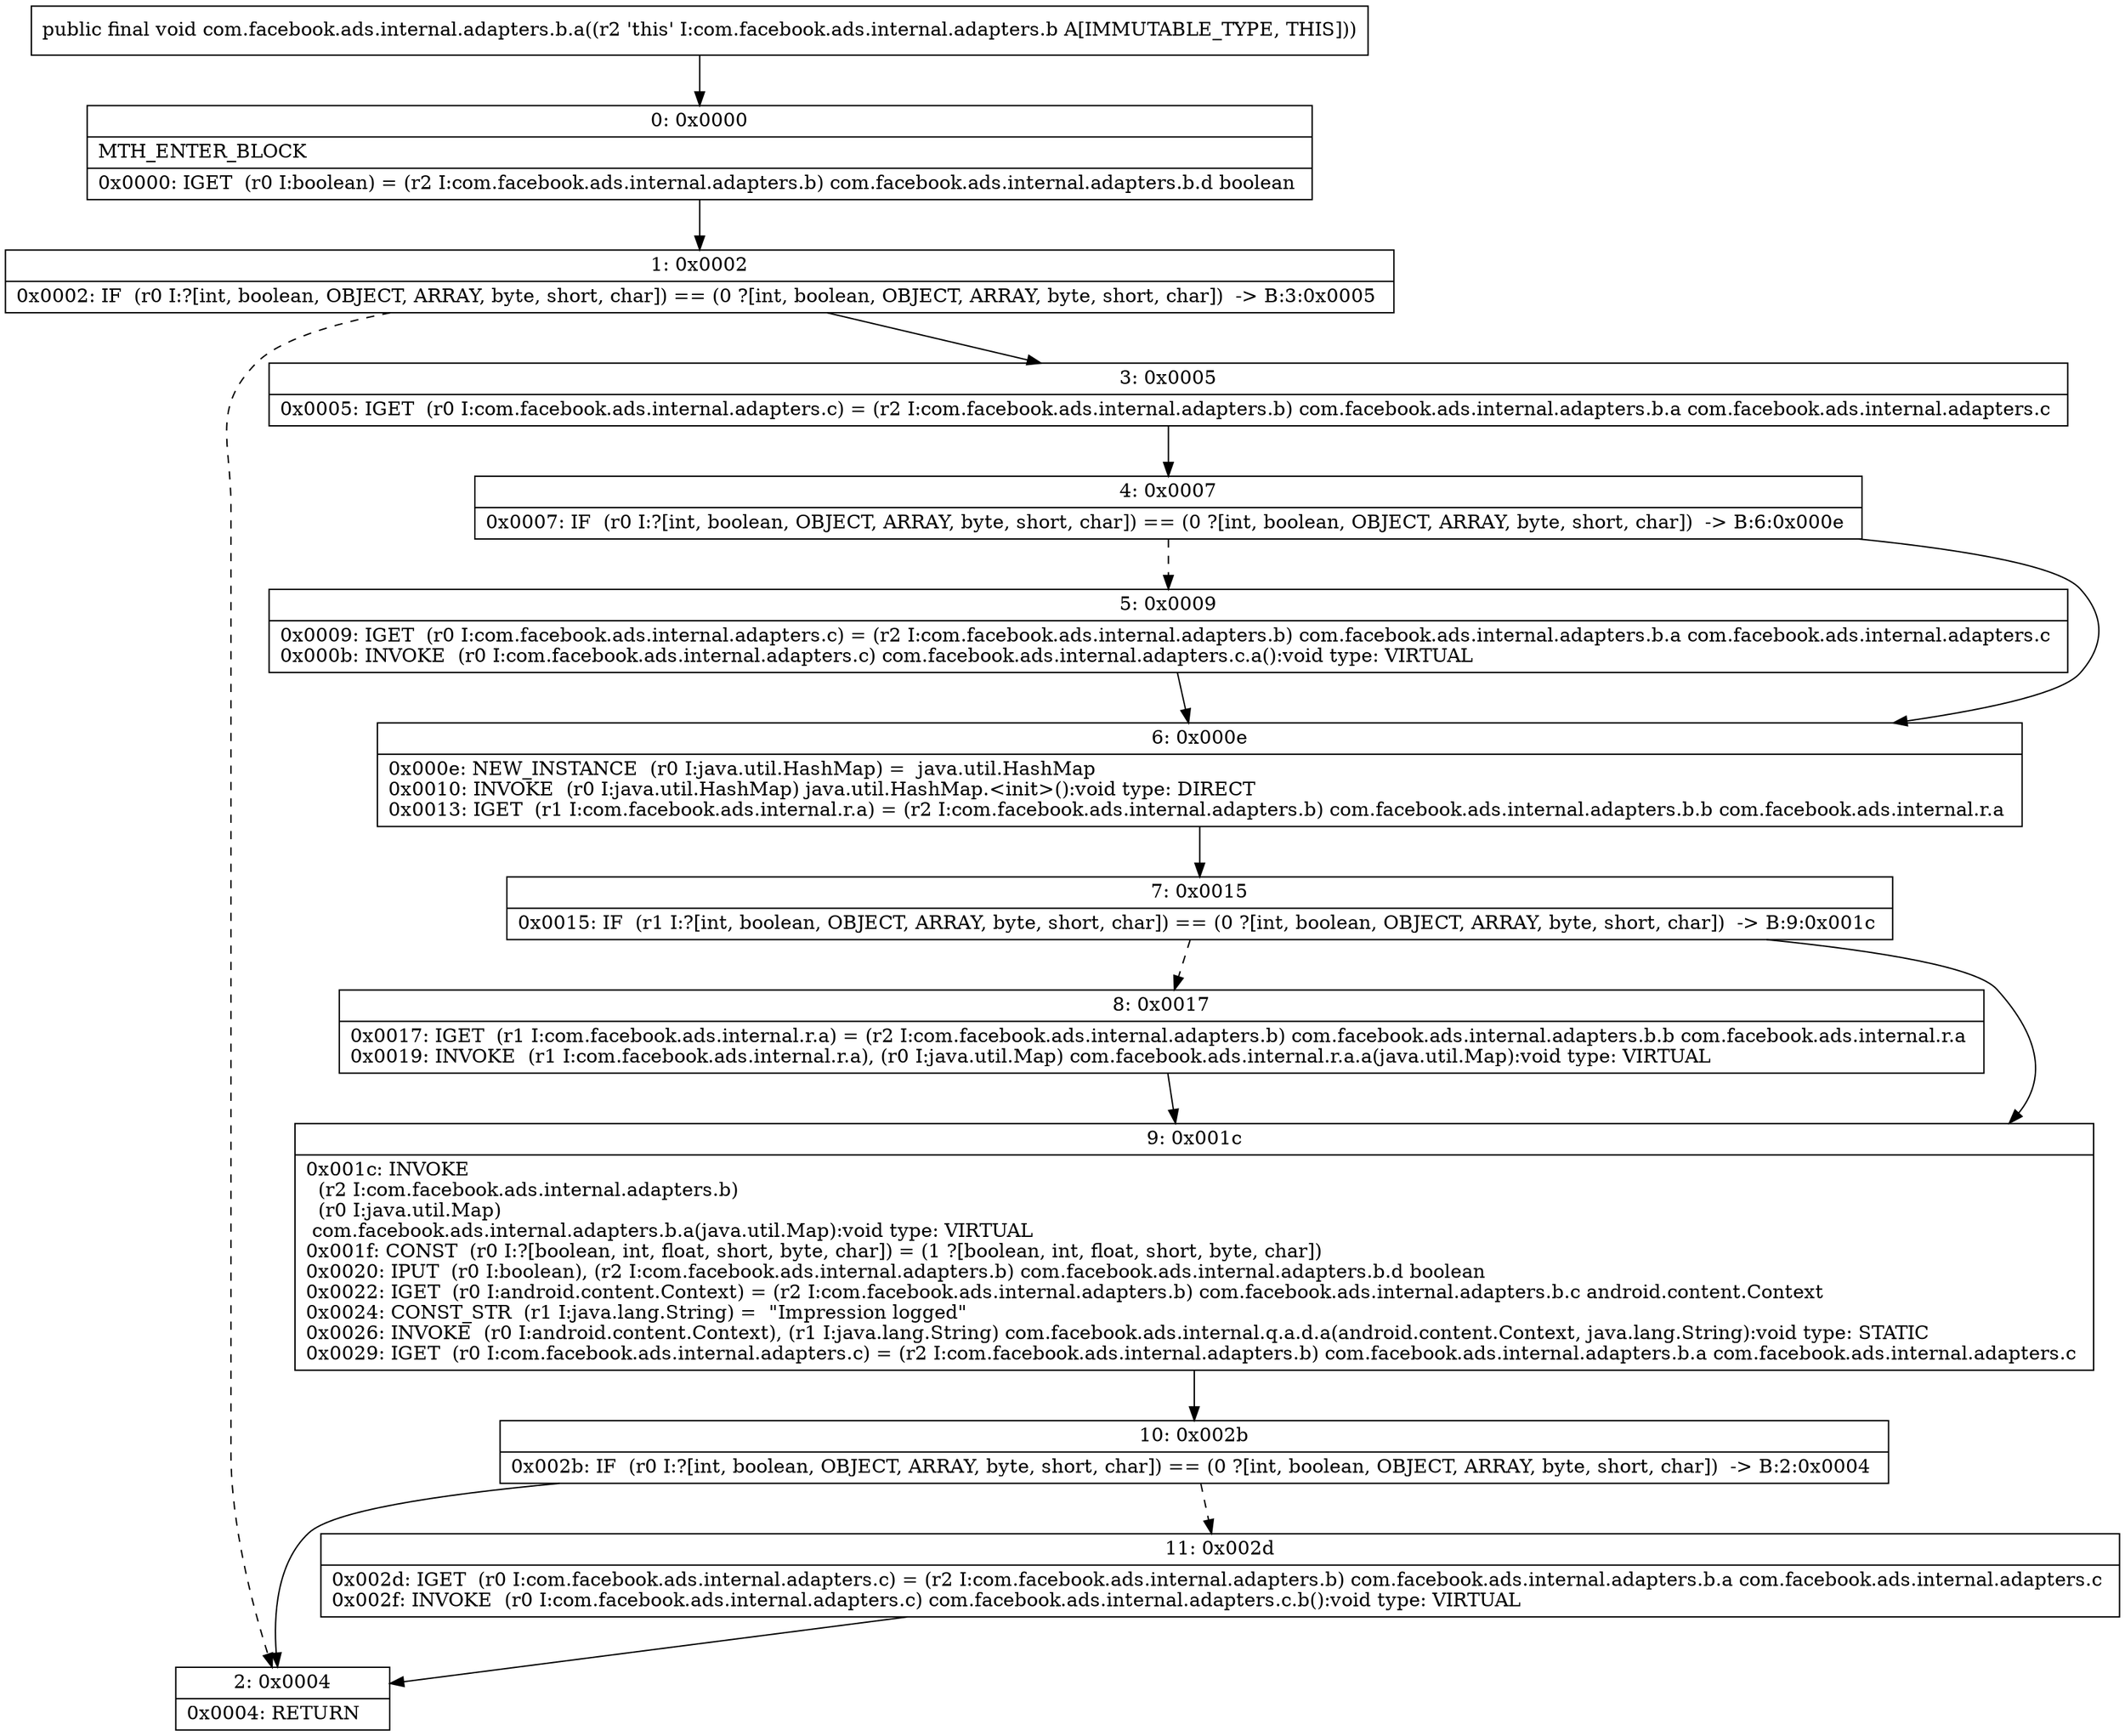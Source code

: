 digraph "CFG forcom.facebook.ads.internal.adapters.b.a()V" {
Node_0 [shape=record,label="{0\:\ 0x0000|MTH_ENTER_BLOCK\l|0x0000: IGET  (r0 I:boolean) = (r2 I:com.facebook.ads.internal.adapters.b) com.facebook.ads.internal.adapters.b.d boolean \l}"];
Node_1 [shape=record,label="{1\:\ 0x0002|0x0002: IF  (r0 I:?[int, boolean, OBJECT, ARRAY, byte, short, char]) == (0 ?[int, boolean, OBJECT, ARRAY, byte, short, char])  \-\> B:3:0x0005 \l}"];
Node_2 [shape=record,label="{2\:\ 0x0004|0x0004: RETURN   \l}"];
Node_3 [shape=record,label="{3\:\ 0x0005|0x0005: IGET  (r0 I:com.facebook.ads.internal.adapters.c) = (r2 I:com.facebook.ads.internal.adapters.b) com.facebook.ads.internal.adapters.b.a com.facebook.ads.internal.adapters.c \l}"];
Node_4 [shape=record,label="{4\:\ 0x0007|0x0007: IF  (r0 I:?[int, boolean, OBJECT, ARRAY, byte, short, char]) == (0 ?[int, boolean, OBJECT, ARRAY, byte, short, char])  \-\> B:6:0x000e \l}"];
Node_5 [shape=record,label="{5\:\ 0x0009|0x0009: IGET  (r0 I:com.facebook.ads.internal.adapters.c) = (r2 I:com.facebook.ads.internal.adapters.b) com.facebook.ads.internal.adapters.b.a com.facebook.ads.internal.adapters.c \l0x000b: INVOKE  (r0 I:com.facebook.ads.internal.adapters.c) com.facebook.ads.internal.adapters.c.a():void type: VIRTUAL \l}"];
Node_6 [shape=record,label="{6\:\ 0x000e|0x000e: NEW_INSTANCE  (r0 I:java.util.HashMap) =  java.util.HashMap \l0x0010: INVOKE  (r0 I:java.util.HashMap) java.util.HashMap.\<init\>():void type: DIRECT \l0x0013: IGET  (r1 I:com.facebook.ads.internal.r.a) = (r2 I:com.facebook.ads.internal.adapters.b) com.facebook.ads.internal.adapters.b.b com.facebook.ads.internal.r.a \l}"];
Node_7 [shape=record,label="{7\:\ 0x0015|0x0015: IF  (r1 I:?[int, boolean, OBJECT, ARRAY, byte, short, char]) == (0 ?[int, boolean, OBJECT, ARRAY, byte, short, char])  \-\> B:9:0x001c \l}"];
Node_8 [shape=record,label="{8\:\ 0x0017|0x0017: IGET  (r1 I:com.facebook.ads.internal.r.a) = (r2 I:com.facebook.ads.internal.adapters.b) com.facebook.ads.internal.adapters.b.b com.facebook.ads.internal.r.a \l0x0019: INVOKE  (r1 I:com.facebook.ads.internal.r.a), (r0 I:java.util.Map) com.facebook.ads.internal.r.a.a(java.util.Map):void type: VIRTUAL \l}"];
Node_9 [shape=record,label="{9\:\ 0x001c|0x001c: INVOKE  \l  (r2 I:com.facebook.ads.internal.adapters.b)\l  (r0 I:java.util.Map)\l com.facebook.ads.internal.adapters.b.a(java.util.Map):void type: VIRTUAL \l0x001f: CONST  (r0 I:?[boolean, int, float, short, byte, char]) = (1 ?[boolean, int, float, short, byte, char]) \l0x0020: IPUT  (r0 I:boolean), (r2 I:com.facebook.ads.internal.adapters.b) com.facebook.ads.internal.adapters.b.d boolean \l0x0022: IGET  (r0 I:android.content.Context) = (r2 I:com.facebook.ads.internal.adapters.b) com.facebook.ads.internal.adapters.b.c android.content.Context \l0x0024: CONST_STR  (r1 I:java.lang.String) =  \"Impression logged\" \l0x0026: INVOKE  (r0 I:android.content.Context), (r1 I:java.lang.String) com.facebook.ads.internal.q.a.d.a(android.content.Context, java.lang.String):void type: STATIC \l0x0029: IGET  (r0 I:com.facebook.ads.internal.adapters.c) = (r2 I:com.facebook.ads.internal.adapters.b) com.facebook.ads.internal.adapters.b.a com.facebook.ads.internal.adapters.c \l}"];
Node_10 [shape=record,label="{10\:\ 0x002b|0x002b: IF  (r0 I:?[int, boolean, OBJECT, ARRAY, byte, short, char]) == (0 ?[int, boolean, OBJECT, ARRAY, byte, short, char])  \-\> B:2:0x0004 \l}"];
Node_11 [shape=record,label="{11\:\ 0x002d|0x002d: IGET  (r0 I:com.facebook.ads.internal.adapters.c) = (r2 I:com.facebook.ads.internal.adapters.b) com.facebook.ads.internal.adapters.b.a com.facebook.ads.internal.adapters.c \l0x002f: INVOKE  (r0 I:com.facebook.ads.internal.adapters.c) com.facebook.ads.internal.adapters.c.b():void type: VIRTUAL \l}"];
MethodNode[shape=record,label="{public final void com.facebook.ads.internal.adapters.b.a((r2 'this' I:com.facebook.ads.internal.adapters.b A[IMMUTABLE_TYPE, THIS])) }"];
MethodNode -> Node_0;
Node_0 -> Node_1;
Node_1 -> Node_2[style=dashed];
Node_1 -> Node_3;
Node_3 -> Node_4;
Node_4 -> Node_5[style=dashed];
Node_4 -> Node_6;
Node_5 -> Node_6;
Node_6 -> Node_7;
Node_7 -> Node_8[style=dashed];
Node_7 -> Node_9;
Node_8 -> Node_9;
Node_9 -> Node_10;
Node_10 -> Node_2;
Node_10 -> Node_11[style=dashed];
Node_11 -> Node_2;
}

